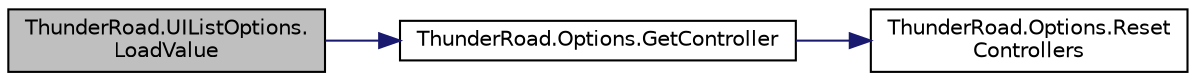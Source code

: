 digraph "ThunderRoad.UIListOptions.LoadValue"
{
 // LATEX_PDF_SIZE
  edge [fontname="Helvetica",fontsize="10",labelfontname="Helvetica",labelfontsize="10"];
  node [fontname="Helvetica",fontsize="10",shape=record];
  rankdir="LR";
  Node1 [label="ThunderRoad.UIListOptions.\lLoadValue",height=0.2,width=0.4,color="black", fillcolor="grey75", style="filled", fontcolor="black",tooltip="Loads the value."];
  Node1 -> Node2 [color="midnightblue",fontsize="10",style="solid",fontname="Helvetica"];
  Node2 [label="ThunderRoad.Options.GetController",height=0.2,width=0.4,color="black", fillcolor="white", style="filled",URL="$class_thunder_road_1_1_options.html#a727e99603e17601d7a0fc1f762bd193c",tooltip="Gets the controller."];
  Node2 -> Node3 [color="midnightblue",fontsize="10",style="solid",fontname="Helvetica"];
  Node3 [label="ThunderRoad.Options.Reset\lControllers",height=0.2,width=0.4,color="black", fillcolor="white", style="filled",URL="$class_thunder_road_1_1_options.html#af99bb61db8b98b3a350f3e1df610635b",tooltip="Resets the controllers."];
}
